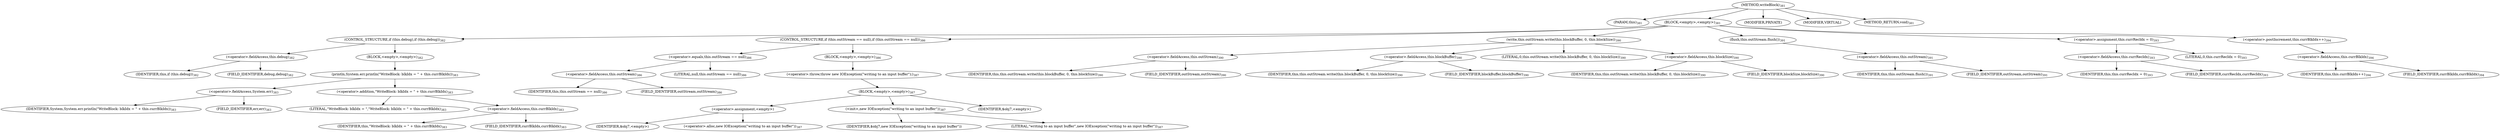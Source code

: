 digraph "writeBlock" {  
"826" [label = <(METHOD,writeBlock)<SUB>381</SUB>> ]
"112" [label = <(PARAM,this)<SUB>381</SUB>> ]
"827" [label = <(BLOCK,&lt;empty&gt;,&lt;empty&gt;)<SUB>381</SUB>> ]
"828" [label = <(CONTROL_STRUCTURE,if (this.debug),if (this.debug))<SUB>382</SUB>> ]
"829" [label = <(&lt;operator&gt;.fieldAccess,this.debug)<SUB>382</SUB>> ]
"111" [label = <(IDENTIFIER,this,if (this.debug))<SUB>382</SUB>> ]
"830" [label = <(FIELD_IDENTIFIER,debug,debug)<SUB>382</SUB>> ]
"831" [label = <(BLOCK,&lt;empty&gt;,&lt;empty&gt;)<SUB>382</SUB>> ]
"832" [label = <(println,System.err.println(&quot;WriteBlock: blkIdx = &quot; + this.currBlkIdx))<SUB>383</SUB>> ]
"833" [label = <(&lt;operator&gt;.fieldAccess,System.err)<SUB>383</SUB>> ]
"834" [label = <(IDENTIFIER,System,System.err.println(&quot;WriteBlock: blkIdx = &quot; + this.currBlkIdx))<SUB>383</SUB>> ]
"835" [label = <(FIELD_IDENTIFIER,err,err)<SUB>383</SUB>> ]
"836" [label = <(&lt;operator&gt;.addition,&quot;WriteBlock: blkIdx = &quot; + this.currBlkIdx)<SUB>383</SUB>> ]
"837" [label = <(LITERAL,&quot;WriteBlock: blkIdx = &quot;,&quot;WriteBlock: blkIdx = &quot; + this.currBlkIdx)<SUB>383</SUB>> ]
"838" [label = <(&lt;operator&gt;.fieldAccess,this.currBlkIdx)<SUB>383</SUB>> ]
"113" [label = <(IDENTIFIER,this,&quot;WriteBlock: blkIdx = &quot; + this.currBlkIdx)<SUB>383</SUB>> ]
"839" [label = <(FIELD_IDENTIFIER,currBlkIdx,currBlkIdx)<SUB>383</SUB>> ]
"840" [label = <(CONTROL_STRUCTURE,if (this.outStream == null),if (this.outStream == null))<SUB>386</SUB>> ]
"841" [label = <(&lt;operator&gt;.equals,this.outStream == null)<SUB>386</SUB>> ]
"842" [label = <(&lt;operator&gt;.fieldAccess,this.outStream)<SUB>386</SUB>> ]
"114" [label = <(IDENTIFIER,this,this.outStream == null)<SUB>386</SUB>> ]
"843" [label = <(FIELD_IDENTIFIER,outStream,outStream)<SUB>386</SUB>> ]
"844" [label = <(LITERAL,null,this.outStream == null)<SUB>386</SUB>> ]
"845" [label = <(BLOCK,&lt;empty&gt;,&lt;empty&gt;)<SUB>386</SUB>> ]
"846" [label = <(&lt;operator&gt;.throw,throw new IOException(&quot;writing to an input buffer&quot;);)<SUB>387</SUB>> ]
"847" [label = <(BLOCK,&lt;empty&gt;,&lt;empty&gt;)<SUB>387</SUB>> ]
"848" [label = <(&lt;operator&gt;.assignment,&lt;empty&gt;)> ]
"849" [label = <(IDENTIFIER,$obj7,&lt;empty&gt;)> ]
"850" [label = <(&lt;operator&gt;.alloc,new IOException(&quot;writing to an input buffer&quot;))<SUB>387</SUB>> ]
"851" [label = <(&lt;init&gt;,new IOException(&quot;writing to an input buffer&quot;))<SUB>387</SUB>> ]
"852" [label = <(IDENTIFIER,$obj7,new IOException(&quot;writing to an input buffer&quot;))> ]
"853" [label = <(LITERAL,&quot;writing to an input buffer&quot;,new IOException(&quot;writing to an input buffer&quot;))<SUB>387</SUB>> ]
"854" [label = <(IDENTIFIER,$obj7,&lt;empty&gt;)> ]
"855" [label = <(write,this.outStream.write(this.blockBuffer, 0, this.blockSize))<SUB>390</SUB>> ]
"856" [label = <(&lt;operator&gt;.fieldAccess,this.outStream)<SUB>390</SUB>> ]
"117" [label = <(IDENTIFIER,this,this.outStream.write(this.blockBuffer, 0, this.blockSize))<SUB>390</SUB>> ]
"857" [label = <(FIELD_IDENTIFIER,outStream,outStream)<SUB>390</SUB>> ]
"858" [label = <(&lt;operator&gt;.fieldAccess,this.blockBuffer)<SUB>390</SUB>> ]
"115" [label = <(IDENTIFIER,this,this.outStream.write(this.blockBuffer, 0, this.blockSize))<SUB>390</SUB>> ]
"859" [label = <(FIELD_IDENTIFIER,blockBuffer,blockBuffer)<SUB>390</SUB>> ]
"860" [label = <(LITERAL,0,this.outStream.write(this.blockBuffer, 0, this.blockSize))<SUB>390</SUB>> ]
"861" [label = <(&lt;operator&gt;.fieldAccess,this.blockSize)<SUB>390</SUB>> ]
"116" [label = <(IDENTIFIER,this,this.outStream.write(this.blockBuffer, 0, this.blockSize))<SUB>390</SUB>> ]
"862" [label = <(FIELD_IDENTIFIER,blockSize,blockSize)<SUB>390</SUB>> ]
"863" [label = <(flush,this.outStream.flush())<SUB>391</SUB>> ]
"864" [label = <(&lt;operator&gt;.fieldAccess,this.outStream)<SUB>391</SUB>> ]
"118" [label = <(IDENTIFIER,this,this.outStream.flush())<SUB>391</SUB>> ]
"865" [label = <(FIELD_IDENTIFIER,outStream,outStream)<SUB>391</SUB>> ]
"866" [label = <(&lt;operator&gt;.assignment,this.currRecIdx = 0)<SUB>393</SUB>> ]
"867" [label = <(&lt;operator&gt;.fieldAccess,this.currRecIdx)<SUB>393</SUB>> ]
"119" [label = <(IDENTIFIER,this,this.currRecIdx = 0)<SUB>393</SUB>> ]
"868" [label = <(FIELD_IDENTIFIER,currRecIdx,currRecIdx)<SUB>393</SUB>> ]
"869" [label = <(LITERAL,0,this.currRecIdx = 0)<SUB>393</SUB>> ]
"870" [label = <(&lt;operator&gt;.postIncrement,this.currBlkIdx++)<SUB>394</SUB>> ]
"871" [label = <(&lt;operator&gt;.fieldAccess,this.currBlkIdx)<SUB>394</SUB>> ]
"120" [label = <(IDENTIFIER,this,this.currBlkIdx++)<SUB>394</SUB>> ]
"872" [label = <(FIELD_IDENTIFIER,currBlkIdx,currBlkIdx)<SUB>394</SUB>> ]
"873" [label = <(MODIFIER,PRIVATE)> ]
"874" [label = <(MODIFIER,VIRTUAL)> ]
"875" [label = <(METHOD_RETURN,void)<SUB>381</SUB>> ]
  "826" -> "112" 
  "826" -> "827" 
  "826" -> "873" 
  "826" -> "874" 
  "826" -> "875" 
  "827" -> "828" 
  "827" -> "840" 
  "827" -> "855" 
  "827" -> "863" 
  "827" -> "866" 
  "827" -> "870" 
  "828" -> "829" 
  "828" -> "831" 
  "829" -> "111" 
  "829" -> "830" 
  "831" -> "832" 
  "832" -> "833" 
  "832" -> "836" 
  "833" -> "834" 
  "833" -> "835" 
  "836" -> "837" 
  "836" -> "838" 
  "838" -> "113" 
  "838" -> "839" 
  "840" -> "841" 
  "840" -> "845" 
  "841" -> "842" 
  "841" -> "844" 
  "842" -> "114" 
  "842" -> "843" 
  "845" -> "846" 
  "846" -> "847" 
  "847" -> "848" 
  "847" -> "851" 
  "847" -> "854" 
  "848" -> "849" 
  "848" -> "850" 
  "851" -> "852" 
  "851" -> "853" 
  "855" -> "856" 
  "855" -> "858" 
  "855" -> "860" 
  "855" -> "861" 
  "856" -> "117" 
  "856" -> "857" 
  "858" -> "115" 
  "858" -> "859" 
  "861" -> "116" 
  "861" -> "862" 
  "863" -> "864" 
  "864" -> "118" 
  "864" -> "865" 
  "866" -> "867" 
  "866" -> "869" 
  "867" -> "119" 
  "867" -> "868" 
  "870" -> "871" 
  "871" -> "120" 
  "871" -> "872" 
}

